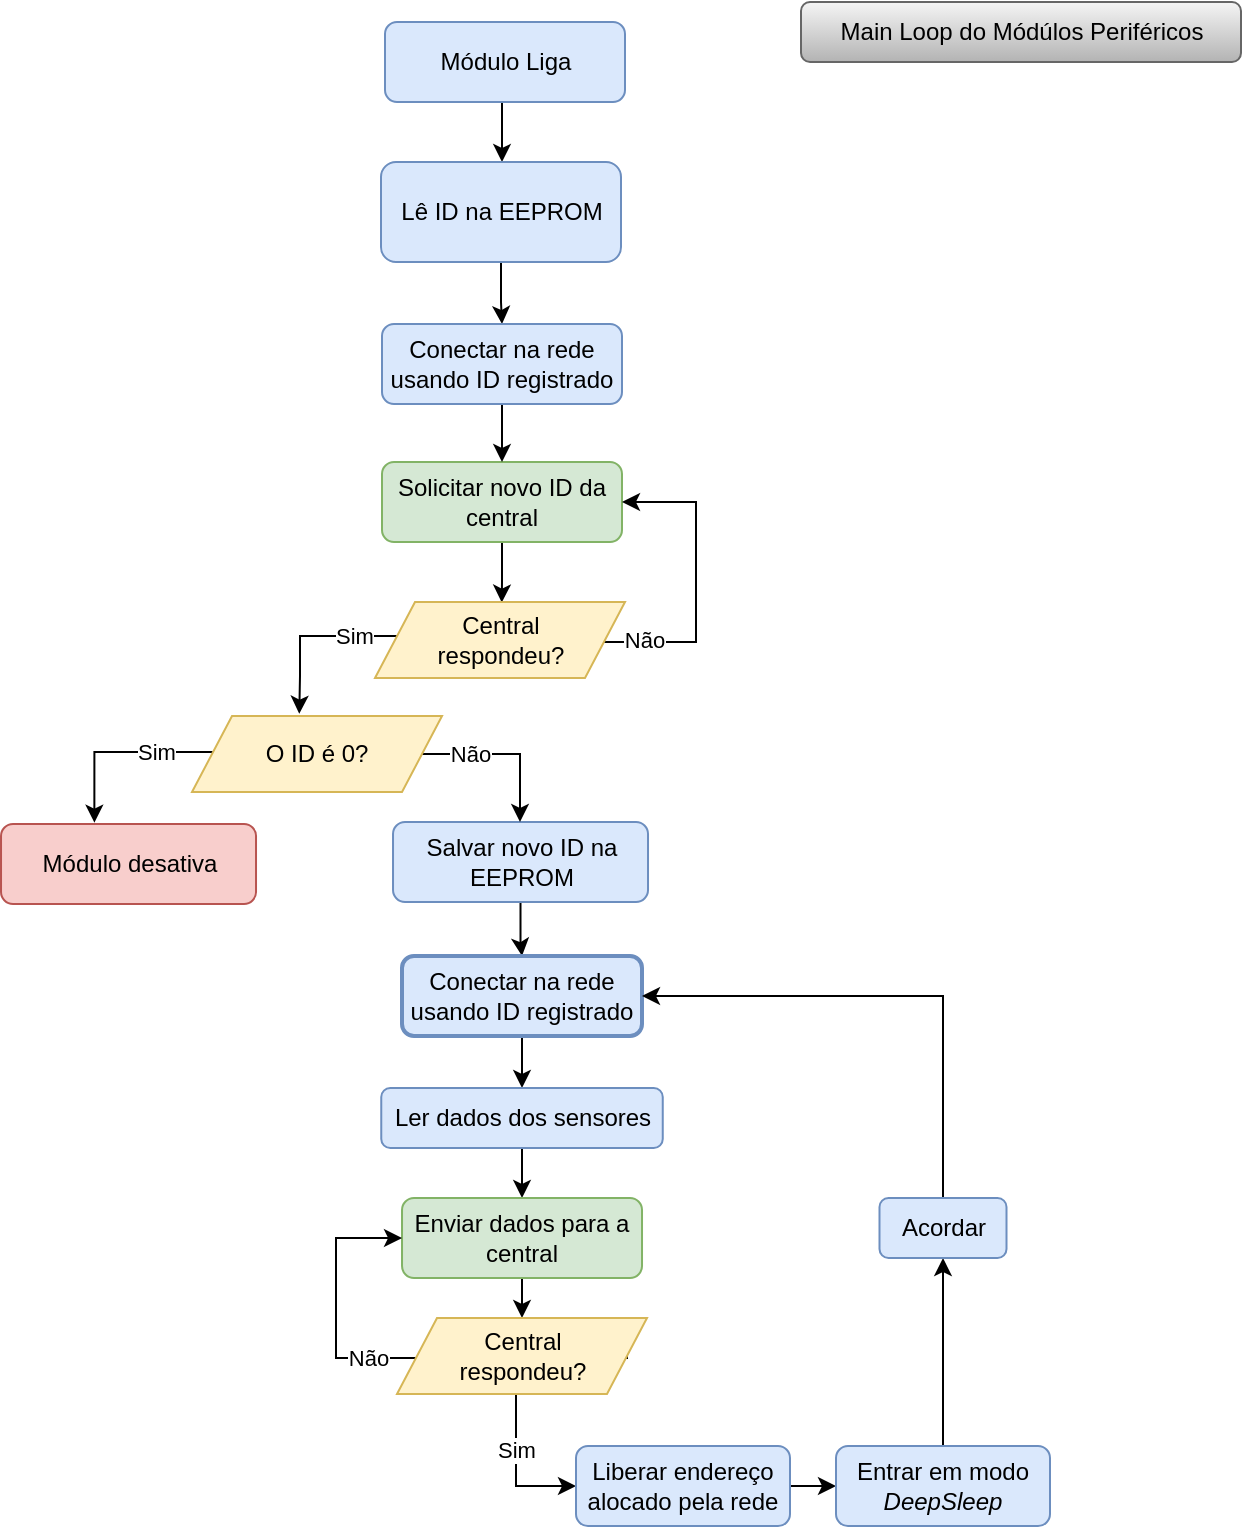 <mxfile version="21.3.0" type="device">
  <diagram id="C5RBs43oDa-KdzZeNtuy" name="Page-1">
    <mxGraphModel dx="1304" dy="690" grid="1" gridSize="10" guides="1" tooltips="1" connect="1" arrows="1" fold="1" page="1" pageScale="1" pageWidth="827" pageHeight="1169" math="0" shadow="0">
      <root>
        <mxCell id="WIyWlLk6GJQsqaUBKTNV-0" />
        <mxCell id="WIyWlLk6GJQsqaUBKTNV-1" parent="WIyWlLk6GJQsqaUBKTNV-0" />
        <mxCell id="3TPBliiVLT5k9kqOGAwY-2" style="edgeStyle=orthogonalEdgeStyle;rounded=0;orthogonalLoop=1;jettySize=auto;html=1;exitX=0.5;exitY=1;exitDx=0;exitDy=0;entryX=0.5;entryY=0;entryDx=0;entryDy=0;" parent="WIyWlLk6GJQsqaUBKTNV-1" source="WIyWlLk6GJQsqaUBKTNV-3" target="3TPBliiVLT5k9kqOGAwY-0" edge="1">
          <mxGeometry relative="1" as="geometry">
            <Array as="points">
              <mxPoint x="443" y="100" />
              <mxPoint x="443" y="130" />
            </Array>
          </mxGeometry>
        </mxCell>
        <mxCell id="WIyWlLk6GJQsqaUBKTNV-3" value="Módulo Liga" style="rounded=1;whiteSpace=wrap;html=1;fontSize=12;glass=0;strokeWidth=1;shadow=0;fillColor=#dae8fc;strokeColor=#6c8ebf;" parent="WIyWlLk6GJQsqaUBKTNV-1" vertex="1">
          <mxGeometry x="384.5" y="60" width="120" height="40" as="geometry" />
        </mxCell>
        <mxCell id="3TPBliiVLT5k9kqOGAwY-9" style="edgeStyle=orthogonalEdgeStyle;rounded=0;orthogonalLoop=1;jettySize=auto;html=1;entryX=0.5;entryY=0;entryDx=0;entryDy=0;" parent="WIyWlLk6GJQsqaUBKTNV-1" source="3TPBliiVLT5k9kqOGAwY-0" target="3TPBliiVLT5k9kqOGAwY-55" edge="1">
          <mxGeometry relative="1" as="geometry">
            <mxPoint x="437.5" y="210" as="targetPoint" />
          </mxGeometry>
        </mxCell>
        <mxCell id="3TPBliiVLT5k9kqOGAwY-0" value="Lê ID na EEPROM" style="rounded=1;whiteSpace=wrap;html=1;fontSize=12;glass=0;strokeWidth=1;shadow=0;fillColor=#dae8fc;strokeColor=#6c8ebf;" parent="WIyWlLk6GJQsqaUBKTNV-1" vertex="1">
          <mxGeometry x="382.5" y="130" width="120" height="50" as="geometry" />
        </mxCell>
        <mxCell id="Iqx2rQo066xpERLR5dnv-3" style="edgeStyle=orthogonalEdgeStyle;rounded=0;orthogonalLoop=1;jettySize=auto;html=1;" edge="1" parent="WIyWlLk6GJQsqaUBKTNV-1" source="3TPBliiVLT5k9kqOGAwY-6">
          <mxGeometry relative="1" as="geometry">
            <mxPoint x="442.89" y="350.301" as="targetPoint" />
          </mxGeometry>
        </mxCell>
        <mxCell id="3TPBliiVLT5k9kqOGAwY-6" value="Solicitar novo ID da central" style="rounded=1;whiteSpace=wrap;html=1;fontSize=12;glass=0;strokeWidth=1;shadow=0;fillColor=#d5e8d4;strokeColor=#82b366;" parent="WIyWlLk6GJQsqaUBKTNV-1" vertex="1">
          <mxGeometry x="383" y="280" width="120" height="40" as="geometry" />
        </mxCell>
        <mxCell id="3TPBliiVLT5k9kqOGAwY-46" value="Main Loop do Módúlos Periféricos" style="rounded=1;whiteSpace=wrap;html=1;fillColor=#f5f5f5;gradientColor=#b3b3b3;strokeColor=#666666;" parent="WIyWlLk6GJQsqaUBKTNV-1" vertex="1">
          <mxGeometry x="592.5" y="50" width="220" height="30" as="geometry" />
        </mxCell>
        <mxCell id="3TPBliiVLT5k9kqOGAwY-52" value="Não" style="edgeStyle=orthogonalEdgeStyle;rounded=0;orthogonalLoop=1;jettySize=auto;html=1;exitX=1;exitY=0.5;exitDx=0;exitDy=0;entryX=1;entryY=0.5;entryDx=0;entryDy=0;" parent="WIyWlLk6GJQsqaUBKTNV-1" source="3TPBliiVLT5k9kqOGAwY-50" target="3TPBliiVLT5k9kqOGAwY-6" edge="1">
          <mxGeometry x="-0.721" y="1" relative="1" as="geometry">
            <Array as="points">
              <mxPoint x="493" y="370" />
              <mxPoint x="540" y="370" />
              <mxPoint x="540" y="300" />
            </Array>
            <mxPoint x="1" as="offset" />
          </mxGeometry>
        </mxCell>
        <mxCell id="Iqx2rQo066xpERLR5dnv-5" value="Sim" style="edgeStyle=orthogonalEdgeStyle;rounded=0;orthogonalLoop=1;jettySize=auto;html=1;entryX=0.429;entryY=-0.03;entryDx=0;entryDy=0;entryPerimeter=0;" edge="1" parent="WIyWlLk6GJQsqaUBKTNV-1" source="3TPBliiVLT5k9kqOGAwY-50" target="3TPBliiVLT5k9kqOGAwY-64">
          <mxGeometry x="-0.509" relative="1" as="geometry">
            <Array as="points">
              <mxPoint x="342" y="367" />
              <mxPoint x="342" y="387" />
              <mxPoint x="342" y="387" />
            </Array>
            <mxPoint as="offset" />
          </mxGeometry>
        </mxCell>
        <mxCell id="3TPBliiVLT5k9kqOGAwY-50" value="&lt;div&gt;Central &lt;br&gt;&lt;/div&gt;&lt;div&gt;respondeu?&lt;/div&gt;" style="shape=parallelogram;perimeter=parallelogramPerimeter;whiteSpace=wrap;html=1;fixedSize=1;fillColor=#fff2cc;strokeColor=#d6b656;" parent="WIyWlLk6GJQsqaUBKTNV-1" vertex="1">
          <mxGeometry x="379.5" y="350" width="125" height="38" as="geometry" />
        </mxCell>
        <mxCell id="Iqx2rQo066xpERLR5dnv-1" style="edgeStyle=orthogonalEdgeStyle;rounded=0;orthogonalLoop=1;jettySize=auto;html=1;exitX=0.5;exitY=1;exitDx=0;exitDy=0;entryX=0.5;entryY=0;entryDx=0;entryDy=0;" edge="1" parent="WIyWlLk6GJQsqaUBKTNV-1" source="3TPBliiVLT5k9kqOGAwY-55" target="3TPBliiVLT5k9kqOGAwY-6">
          <mxGeometry relative="1" as="geometry">
            <Array as="points">
              <mxPoint x="443" y="280" />
            </Array>
          </mxGeometry>
        </mxCell>
        <mxCell id="3TPBliiVLT5k9kqOGAwY-55" value="Conectar na rede usando ID registrado" style="rounded=1;whiteSpace=wrap;html=1;fontSize=12;glass=0;strokeWidth=1;shadow=0;fillColor=#dae8fc;strokeColor=#6c8ebf;" parent="WIyWlLk6GJQsqaUBKTNV-1" vertex="1">
          <mxGeometry x="383" y="211" width="120" height="40" as="geometry" />
        </mxCell>
        <mxCell id="Iqx2rQo066xpERLR5dnv-2" style="edgeStyle=orthogonalEdgeStyle;rounded=0;orthogonalLoop=1;jettySize=auto;html=1;entryX=0.5;entryY=0;entryDx=0;entryDy=0;" edge="1" parent="WIyWlLk6GJQsqaUBKTNV-1" source="3TPBliiVLT5k9kqOGAwY-63" target="3TPBliiVLT5k9kqOGAwY-68">
          <mxGeometry relative="1" as="geometry" />
        </mxCell>
        <mxCell id="3TPBliiVLT5k9kqOGAwY-63" value="Salvar novo ID na EEPROM" style="rounded=1;whiteSpace=wrap;html=1;fontSize=12;glass=0;strokeWidth=1;shadow=0;fillColor=#dae8fc;strokeColor=#6c8ebf;" parent="WIyWlLk6GJQsqaUBKTNV-1" vertex="1">
          <mxGeometry x="388.51" y="460" width="127.5" height="40" as="geometry" />
        </mxCell>
        <mxCell id="3TPBliiVLT5k9kqOGAwY-67" value="Não" style="edgeStyle=orthogonalEdgeStyle;rounded=0;orthogonalLoop=1;jettySize=auto;html=1;exitX=1;exitY=0.5;exitDx=0;exitDy=0;entryX=0.5;entryY=0;entryDx=0;entryDy=0;" parent="WIyWlLk6GJQsqaUBKTNV-1" source="3TPBliiVLT5k9kqOGAwY-64" target="3TPBliiVLT5k9kqOGAwY-63" edge="1">
          <mxGeometry x="-0.439" relative="1" as="geometry">
            <Array as="points">
              <mxPoint x="452" y="426" />
              <mxPoint x="452" y="460" />
            </Array>
            <mxPoint as="offset" />
          </mxGeometry>
        </mxCell>
        <mxCell id="Iqx2rQo066xpERLR5dnv-6" value="Sim" style="edgeStyle=orthogonalEdgeStyle;rounded=0;orthogonalLoop=1;jettySize=auto;html=1;entryX=0.366;entryY=-0.017;entryDx=0;entryDy=0;entryPerimeter=0;" edge="1" parent="WIyWlLk6GJQsqaUBKTNV-1" source="3TPBliiVLT5k9kqOGAwY-64" target="3TPBliiVLT5k9kqOGAwY-66">
          <mxGeometry x="-0.397" relative="1" as="geometry">
            <Array as="points">
              <mxPoint x="239" y="425" />
            </Array>
            <mxPoint as="offset" />
          </mxGeometry>
        </mxCell>
        <mxCell id="3TPBliiVLT5k9kqOGAwY-64" value="O ID é 0?" style="shape=parallelogram;perimeter=parallelogramPerimeter;whiteSpace=wrap;html=1;fixedSize=1;fillColor=#fff2cc;strokeColor=#d6b656;" parent="WIyWlLk6GJQsqaUBKTNV-1" vertex="1">
          <mxGeometry x="288.01" y="407" width="125" height="38" as="geometry" />
        </mxCell>
        <mxCell id="3TPBliiVLT5k9kqOGAwY-66" value="Módulo desativa" style="rounded=1;whiteSpace=wrap;html=1;fontSize=12;glass=0;strokeWidth=1;shadow=0;fillColor=#f8cecc;strokeColor=#b85450;" parent="WIyWlLk6GJQsqaUBKTNV-1" vertex="1">
          <mxGeometry x="192.51" y="461" width="127.5" height="40" as="geometry" />
        </mxCell>
        <mxCell id="3TPBliiVLT5k9kqOGAwY-80" style="edgeStyle=orthogonalEdgeStyle;rounded=0;orthogonalLoop=1;jettySize=auto;html=1;entryX=0.5;entryY=0;entryDx=0;entryDy=0;" parent="WIyWlLk6GJQsqaUBKTNV-1" source="3TPBliiVLT5k9kqOGAwY-68" target="3TPBliiVLT5k9kqOGAwY-81" edge="1">
          <mxGeometry relative="1" as="geometry">
            <mxPoint x="453" y="598" as="targetPoint" />
          </mxGeometry>
        </mxCell>
        <mxCell id="3TPBliiVLT5k9kqOGAwY-68" value="Conectar na rede usando ID registrado" style="rounded=1;whiteSpace=wrap;html=1;fontSize=12;glass=0;strokeWidth=2;shadow=0;fillColor=#dae8fc;strokeColor=#6c8ebf;" parent="WIyWlLk6GJQsqaUBKTNV-1" vertex="1">
          <mxGeometry x="393" y="527" width="120" height="40" as="geometry" />
        </mxCell>
        <mxCell id="3TPBliiVLT5k9kqOGAwY-83" style="edgeStyle=orthogonalEdgeStyle;rounded=0;orthogonalLoop=1;jettySize=auto;html=1;entryX=0.5;entryY=0;entryDx=0;entryDy=0;" parent="WIyWlLk6GJQsqaUBKTNV-1" source="3TPBliiVLT5k9kqOGAwY-81" target="3TPBliiVLT5k9kqOGAwY-82" edge="1">
          <mxGeometry relative="1" as="geometry" />
        </mxCell>
        <mxCell id="3TPBliiVLT5k9kqOGAwY-81" value="Ler dados dos sensores" style="rounded=1;whiteSpace=wrap;html=1;fontSize=12;glass=0;strokeWidth=1;shadow=0;fillColor=#dae8fc;strokeColor=#6c8ebf;" parent="WIyWlLk6GJQsqaUBKTNV-1" vertex="1">
          <mxGeometry x="382.63" y="593" width="140.75" height="30" as="geometry" />
        </mxCell>
        <mxCell id="3TPBliiVLT5k9kqOGAwY-85" style="edgeStyle=orthogonalEdgeStyle;rounded=0;orthogonalLoop=1;jettySize=auto;html=1;exitX=0.5;exitY=1;exitDx=0;exitDy=0;entryX=0.5;entryY=0;entryDx=0;entryDy=0;" parent="WIyWlLk6GJQsqaUBKTNV-1" source="3TPBliiVLT5k9kqOGAwY-82" target="3TPBliiVLT5k9kqOGAwY-84" edge="1">
          <mxGeometry relative="1" as="geometry" />
        </mxCell>
        <mxCell id="3TPBliiVLT5k9kqOGAwY-82" value="Enviar dados para a central" style="rounded=1;whiteSpace=wrap;html=1;fontSize=12;glass=0;strokeWidth=1;shadow=0;fillColor=#d5e8d4;strokeColor=#82b366;" parent="WIyWlLk6GJQsqaUBKTNV-1" vertex="1">
          <mxGeometry x="393.01" y="648" width="120" height="40" as="geometry" />
        </mxCell>
        <mxCell id="3TPBliiVLT5k9kqOGAwY-86" value="Não" style="edgeStyle=orthogonalEdgeStyle;rounded=0;orthogonalLoop=1;jettySize=auto;html=1;exitX=1;exitY=0.5;exitDx=0;exitDy=0;entryX=0;entryY=0.5;entryDx=0;entryDy=0;" parent="WIyWlLk6GJQsqaUBKTNV-1" source="3TPBliiVLT5k9kqOGAwY-84" target="3TPBliiVLT5k9kqOGAwY-82" edge="1">
          <mxGeometry x="0.09" relative="1" as="geometry">
            <Array as="points">
              <mxPoint x="506" y="728" />
              <mxPoint x="360" y="728" />
              <mxPoint x="360" y="668" />
            </Array>
            <mxPoint as="offset" />
          </mxGeometry>
        </mxCell>
        <mxCell id="Q7FP9_OnJqvlH-NbxCvm-0" value="Sim" style="edgeStyle=orthogonalEdgeStyle;rounded=0;orthogonalLoop=1;jettySize=auto;html=1;entryX=0;entryY=0.5;entryDx=0;entryDy=0;" parent="WIyWlLk6GJQsqaUBKTNV-1" source="3TPBliiVLT5k9kqOGAwY-84" edge="1" target="3TPBliiVLT5k9kqOGAwY-88">
          <mxGeometry x="-0.262" relative="1" as="geometry">
            <mxPoint x="453" y="778" as="targetPoint" />
            <mxPoint as="offset" />
            <Array as="points">
              <mxPoint x="450" y="792" />
            </Array>
          </mxGeometry>
        </mxCell>
        <mxCell id="3TPBliiVLT5k9kqOGAwY-84" value="&lt;div&gt;Central &lt;br&gt;&lt;/div&gt;&lt;div&gt;respondeu?&lt;/div&gt;" style="shape=parallelogram;perimeter=parallelogramPerimeter;whiteSpace=wrap;html=1;fixedSize=1;fillColor=#fff2cc;strokeColor=#d6b656;" parent="WIyWlLk6GJQsqaUBKTNV-1" vertex="1">
          <mxGeometry x="390.5" y="708" width="125" height="38" as="geometry" />
        </mxCell>
        <mxCell id="3TPBliiVLT5k9kqOGAwY-89" style="edgeStyle=orthogonalEdgeStyle;rounded=0;orthogonalLoop=1;jettySize=auto;html=1;entryX=0;entryY=0.5;entryDx=0;entryDy=0;" parent="WIyWlLk6GJQsqaUBKTNV-1" source="3TPBliiVLT5k9kqOGAwY-88" target="3TPBliiVLT5k9kqOGAwY-90" edge="1">
          <mxGeometry relative="1" as="geometry">
            <mxPoint x="580" y="778" as="targetPoint" />
          </mxGeometry>
        </mxCell>
        <mxCell id="3TPBliiVLT5k9kqOGAwY-88" value="Liberar endereço alocado pela rede" style="rounded=1;whiteSpace=wrap;html=1;fontSize=12;glass=0;strokeWidth=1;shadow=0;fillColor=#dae8fc;strokeColor=#6c8ebf;" parent="WIyWlLk6GJQsqaUBKTNV-1" vertex="1">
          <mxGeometry x="480" y="772" width="107" height="40" as="geometry" />
        </mxCell>
        <mxCell id="3TPBliiVLT5k9kqOGAwY-96" style="edgeStyle=orthogonalEdgeStyle;rounded=0;orthogonalLoop=1;jettySize=auto;html=1;entryX=0.5;entryY=1;entryDx=0;entryDy=0;" parent="WIyWlLk6GJQsqaUBKTNV-1" source="3TPBliiVLT5k9kqOGAwY-90" target="3TPBliiVLT5k9kqOGAwY-92" edge="1">
          <mxGeometry relative="1" as="geometry" />
        </mxCell>
        <mxCell id="3TPBliiVLT5k9kqOGAwY-90" value="&lt;div&gt;Entrar em modo &lt;br&gt;&lt;/div&gt;&lt;div&gt;&lt;i&gt;DeepSleep&lt;/i&gt;&lt;br&gt;&lt;/div&gt;" style="rounded=1;whiteSpace=wrap;html=1;fontSize=12;glass=0;strokeWidth=1;shadow=0;fillColor=#dae8fc;strokeColor=#6c8ebf;" parent="WIyWlLk6GJQsqaUBKTNV-1" vertex="1">
          <mxGeometry x="610" y="772" width="107" height="40" as="geometry" />
        </mxCell>
        <mxCell id="3TPBliiVLT5k9kqOGAwY-95" style="edgeStyle=orthogonalEdgeStyle;rounded=0;orthogonalLoop=1;jettySize=auto;html=1;exitX=0.5;exitY=0;exitDx=0;exitDy=0;endArrow=classic;endFill=1;entryX=1;entryY=0.5;entryDx=0;entryDy=0;" parent="WIyWlLk6GJQsqaUBKTNV-1" source="3TPBliiVLT5k9kqOGAwY-92" edge="1" target="3TPBliiVLT5k9kqOGAwY-68">
          <mxGeometry relative="1" as="geometry">
            <mxPoint x="596.075" y="528.08" as="targetPoint" />
          </mxGeometry>
        </mxCell>
        <mxCell id="3TPBliiVLT5k9kqOGAwY-92" value="Acordar" style="rounded=1;whiteSpace=wrap;html=1;fontSize=12;glass=0;strokeWidth=1;shadow=0;fillColor=#dae8fc;strokeColor=#6c8ebf;" parent="WIyWlLk6GJQsqaUBKTNV-1" vertex="1">
          <mxGeometry x="631.75" y="648" width="63.5" height="30" as="geometry" />
        </mxCell>
      </root>
    </mxGraphModel>
  </diagram>
</mxfile>
